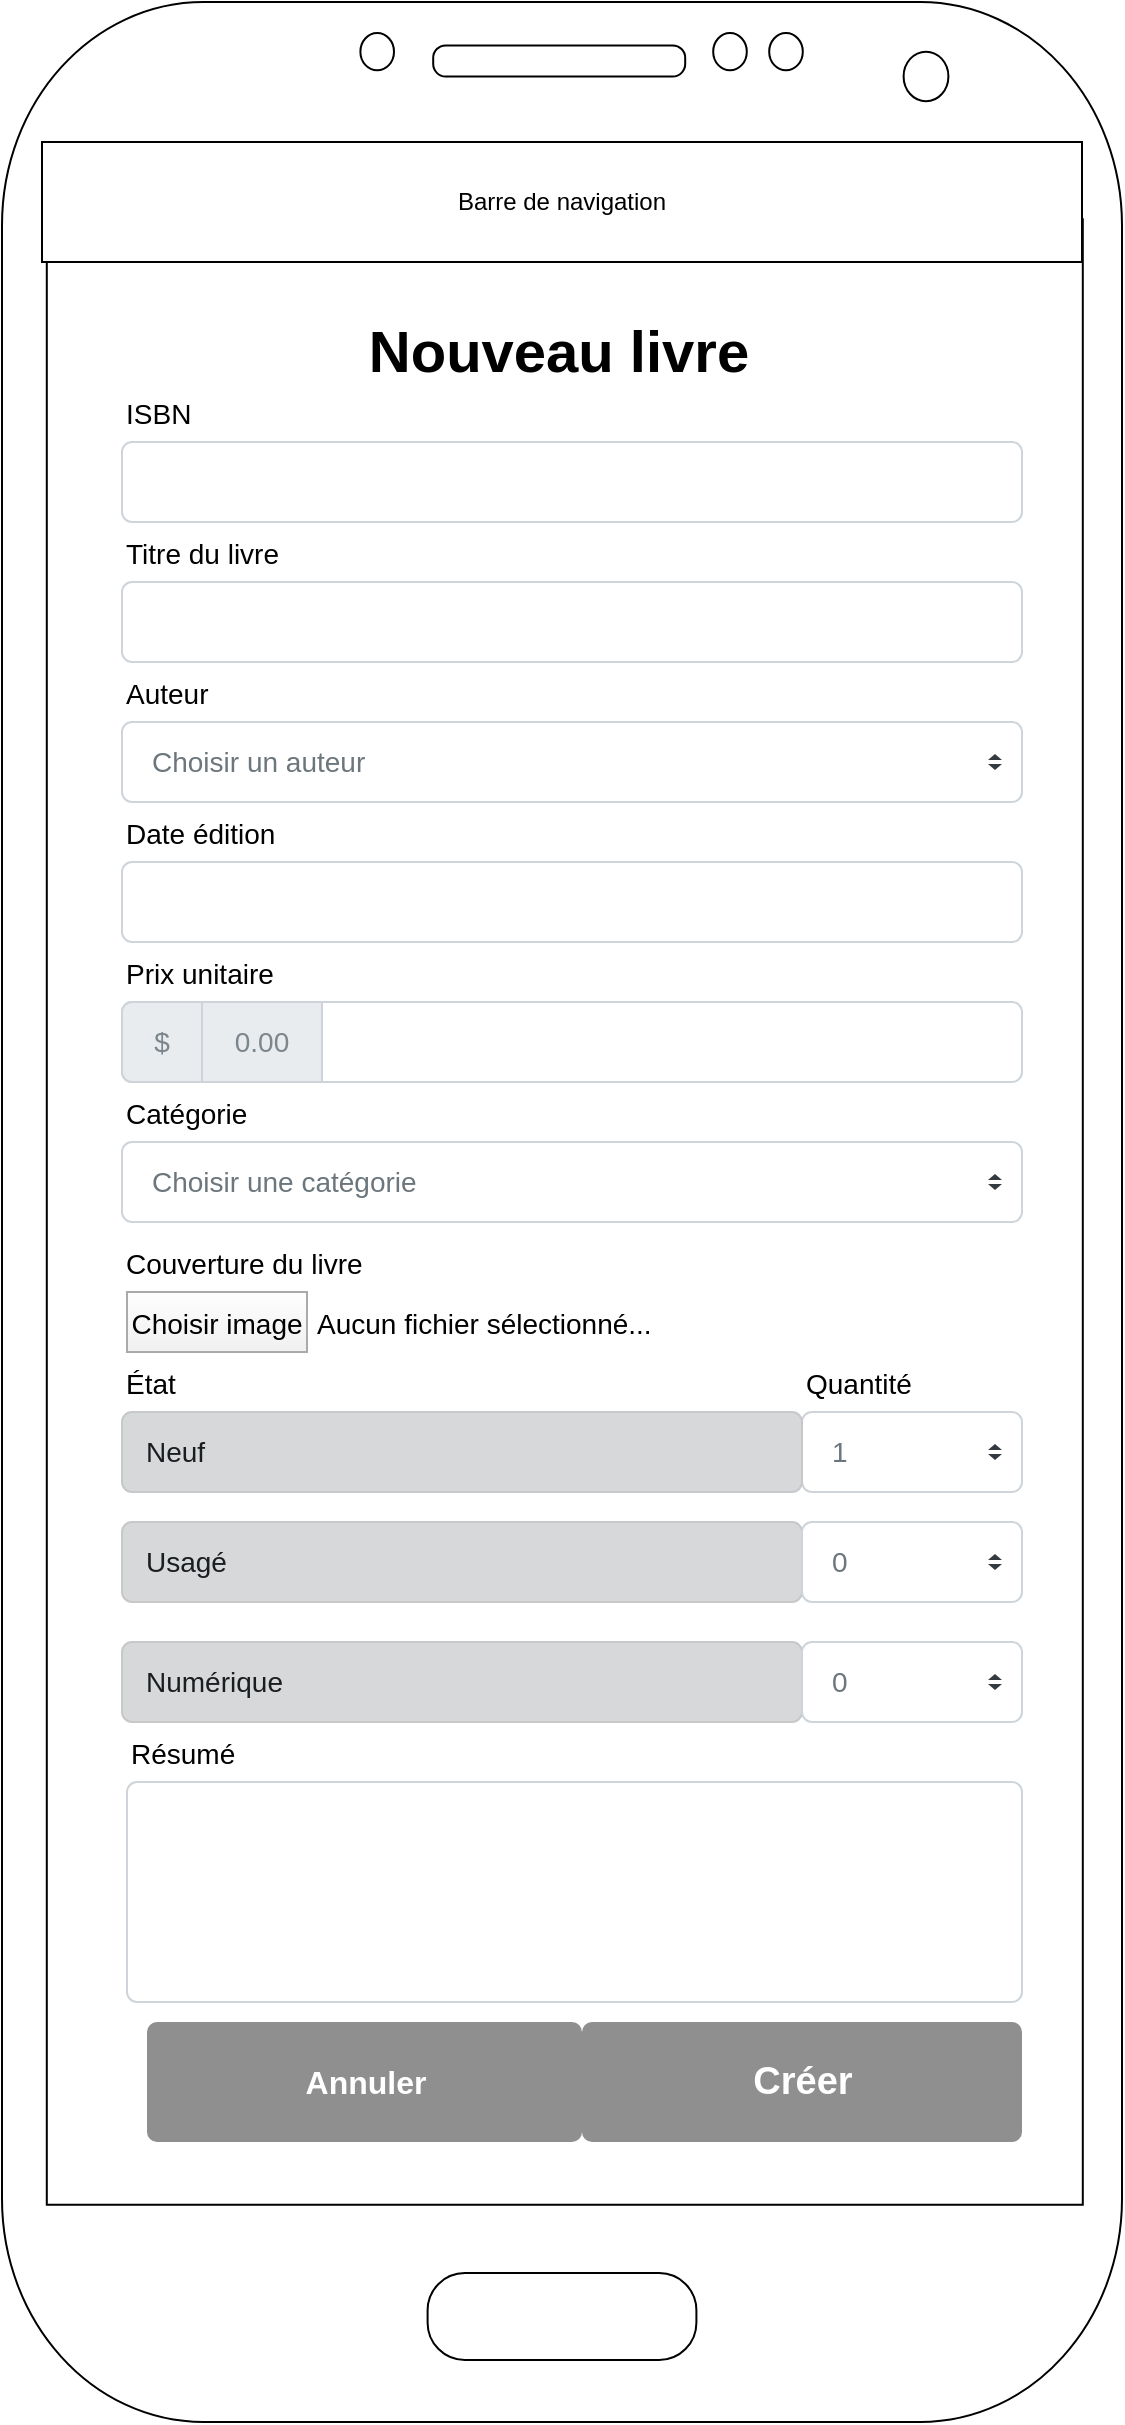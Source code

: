 <mxfile version="20.2.3" type="device"><diagram id="3M2_sD9lSML2Bdx2pEZl" name="Page-1"><mxGraphModel dx="2117" dy="1098" grid="1" gridSize="10" guides="1" tooltips="1" connect="1" arrows="1" fold="1" page="1" pageScale="1" pageWidth="827" pageHeight="1169" math="0" shadow="0"><root><mxCell id="0"/><mxCell id="1" parent="0"/><mxCell id="55dhiOcAt7gk3NpKwznk-15" value="" style="verticalLabelPosition=bottom;verticalAlign=top;html=1;shadow=0;dashed=0;strokeWidth=1;shape=mxgraph.android.phone2;fillStyle=auto;fontSize=19;" parent="1" vertex="1"><mxGeometry x="110" y="60" width="560" height="1210" as="geometry"/></mxCell><mxCell id="_zoGtXDnthxCsJBWHSZ2-1" value="Barre de navigation" style="rounded=0;whiteSpace=wrap;html=1;" parent="1" vertex="1"><mxGeometry x="130" y="130" width="520" height="60" as="geometry"/></mxCell><mxCell id="7GPDIDM-AZZUeODAEIZf-121" value="ISBN" style="fillColor=none;strokeColor=none;align=left;fontSize=14;" parent="1" vertex="1"><mxGeometry x="170" y="250" width="100" height="30" as="geometry"/></mxCell><mxCell id="7GPDIDM-AZZUeODAEIZf-124" value="" style="html=1;shadow=0;dashed=0;shape=mxgraph.bootstrap.rrect;rSize=5;fillColor=#ffffff;strokeColor=#CED4DA;align=left;spacing=15;fontSize=14;fontColor=#6C767D;" parent="1" vertex="1"><mxGeometry x="170" y="280" width="450" height="40" as="geometry"/></mxCell><mxCell id="7GPDIDM-AZZUeODAEIZf-125" value="Résumé" style="fillColor=none;strokeColor=none;align=left;fontSize=14;" parent="1" vertex="1"><mxGeometry x="172.5" y="920" width="100" height="30" as="geometry"/></mxCell><mxCell id="7GPDIDM-AZZUeODAEIZf-126" value="" style="html=1;shadow=0;dashed=0;shape=mxgraph.bootstrap.rrect;rSize=5;fillColor=#ffffff;strokeColor=#CED4DA;align=left;spacing=15;fontSize=14;fontColor=#6C767D;" parent="1" vertex="1"><mxGeometry x="172.5" y="950" width="447.5" height="110" as="geometry"/></mxCell><mxCell id="7GPDIDM-AZZUeODAEIZf-127" value="&lt;font style=&quot;font-size: 19px;&quot;&gt;&lt;b&gt;Créer&lt;/b&gt;&lt;/font&gt;" style="html=1;shadow=0;dashed=0;shape=mxgraph.bootstrap.rrect;rSize=5;fillColor=#8F8F8F;strokeColor=none;align=center;spacing=15;fontSize=14;fontColor=#ffffff;" parent="1" vertex="1"><mxGeometry x="400" y="1070" width="220" height="60" as="geometry"/></mxCell><mxCell id="7GPDIDM-AZZUeODAEIZf-128" value="Choisir un auteur" style="html=1;shadow=0;dashed=0;shape=mxgraph.bootstrap.rrect;rSize=5;fillColor=#ffffff;strokeColor=#CED4DA;align=left;spacing=15;fontSize=14;fontColor=#6C767D;" parent="1" vertex="1"><mxGeometry x="170" y="420" width="450" height="40" as="geometry"/></mxCell><mxCell id="7GPDIDM-AZZUeODAEIZf-129" value="" style="shape=triangle;direction=south;fillColor=#343A40;strokeColor=none;perimeter=none;" parent="7GPDIDM-AZZUeODAEIZf-128" vertex="1"><mxGeometry x="1" y="0.5" width="7" height="3" relative="1" as="geometry"><mxPoint x="-17" y="1" as="offset"/></mxGeometry></mxCell><mxCell id="7GPDIDM-AZZUeODAEIZf-130" value="" style="shape=triangle;direction=north;fillColor=#343A40;strokeColor=none;perimeter=none;" parent="7GPDIDM-AZZUeODAEIZf-128" vertex="1"><mxGeometry x="1" y="0.5" width="7" height="3" relative="1" as="geometry"><mxPoint x="-17" y="-4" as="offset"/></mxGeometry></mxCell><mxCell id="7GPDIDM-AZZUeODAEIZf-131" value="Auteur" style="fillColor=none;strokeColor=none;align=left;fontSize=14;" parent="1" vertex="1"><mxGeometry x="170" y="390" width="100" height="30" as="geometry"/></mxCell><mxCell id="7GPDIDM-AZZUeODAEIZf-132" value="&lt;font size=&quot;1&quot; style=&quot;&quot;&gt;&lt;b style=&quot;font-size: 29px;&quot;&gt;Nouveau livre&lt;/b&gt;&lt;/font&gt;" style="text;html=1;align=center;verticalAlign=middle;resizable=0;points=[];autosize=1;strokeColor=none;fillColor=none;fontSize=14;" parent="1" vertex="1"><mxGeometry x="282.5" y="210" width="210" height="50" as="geometry"/></mxCell><mxCell id="7GPDIDM-AZZUeODAEIZf-133" value="1" style="html=1;shadow=0;dashed=0;shape=mxgraph.bootstrap.rrect;rSize=5;fillColor=#ffffff;strokeColor=#CED4DA;align=left;spacing=15;fontSize=14;fontColor=#6C767D;" parent="1" vertex="1"><mxGeometry x="510" y="765" width="110" height="40" as="geometry"/></mxCell><mxCell id="7GPDIDM-AZZUeODAEIZf-134" value="" style="shape=triangle;direction=south;fillColor=#343A40;strokeColor=none;perimeter=none;" parent="7GPDIDM-AZZUeODAEIZf-133" vertex="1"><mxGeometry x="1" y="0.5" width="7" height="3" relative="1" as="geometry"><mxPoint x="-17" y="1" as="offset"/></mxGeometry></mxCell><mxCell id="7GPDIDM-AZZUeODAEIZf-135" value="" style="shape=triangle;direction=north;fillColor=#343A40;strokeColor=none;perimeter=none;" parent="7GPDIDM-AZZUeODAEIZf-133" vertex="1"><mxGeometry x="1" y="0.5" width="7" height="3" relative="1" as="geometry"><mxPoint x="-17" y="-4" as="offset"/></mxGeometry></mxCell><mxCell id="7GPDIDM-AZZUeODAEIZf-136" value="Couverture du livre" style="fillColor=none;strokeColor=none;align=left;fontSize=14;" parent="1" vertex="1"><mxGeometry x="170" y="670" width="150" height="40" as="geometry"/></mxCell><mxCell id="7GPDIDM-AZZUeODAEIZf-137" value="Choisir image" style="fillColor=#FEFEFE;strokeColor=#AAAAAA;fontSize=14;gradientColor=#F0F0F0;" parent="1" vertex="1"><mxGeometry x="172.5" y="705" width="90" height="30" as="geometry"/></mxCell><mxCell id="7GPDIDM-AZZUeODAEIZf-138" value="Aucun fichier sélectionné..." style="fillColor=none;strokeColor=none;align=left;fontSize=14;spacing=5;" parent="1" vertex="1"><mxGeometry x="262.5" y="705" width="100" height="30" as="geometry"/></mxCell><mxCell id="7GPDIDM-AZZUeODAEIZf-139" value="" style="html=1;shadow=0;dashed=0;shape=mxgraph.bootstrap.rrect;rSize=5;strokeColor=#CED4DA;html=1;whiteSpace=wrap;fillColor=#FFFFFF;fontColor=#7D868C;align=left;spacing=15;spacingLeft=40;fontSize=14;" parent="1" vertex="1"><mxGeometry x="170" y="560" width="450" height="40" as="geometry"/></mxCell><mxCell id="7GPDIDM-AZZUeODAEIZf-140" value="$" style="html=1;shadow=0;dashed=0;shape=mxgraph.bootstrap.leftButton;strokeColor=inherit;gradientColor=inherit;fontColor=inherit;fillColor=#E9ECEF;rSize=5;perimeter=none;whiteSpace=wrap;resizeHeight=1;fontSize=14;" parent="7GPDIDM-AZZUeODAEIZf-139" vertex="1"><mxGeometry width="40" height="40" relative="1" as="geometry"/></mxCell><mxCell id="7GPDIDM-AZZUeODAEIZf-141" value="0.00" style="html=1;shadow=0;dashed=0;strokeColor=inherit;gradientColor=inherit;fontColor=inherit;fillColor=#E9ECEF;perimeter=none;whiteSpace=wrap;resizeHeight=1;fontSize=14;" parent="7GPDIDM-AZZUeODAEIZf-139" vertex="1"><mxGeometry width="60" height="40" relative="1" as="geometry"><mxPoint x="40" as="offset"/></mxGeometry></mxCell><mxCell id="7GPDIDM-AZZUeODAEIZf-142" value="Prix unitaire" style="fillColor=none;strokeColor=none;align=left;fontSize=14;" parent="1" vertex="1"><mxGeometry x="170" y="530" width="100" height="30" as="geometry"/></mxCell><mxCell id="7GPDIDM-AZZUeODAEIZf-143" value="État" style="fillColor=none;strokeColor=none;align=left;fontSize=14;" parent="1" vertex="1"><mxGeometry x="170" y="735" width="100" height="30" as="geometry"/></mxCell><mxCell id="7GPDIDM-AZZUeODAEIZf-144" value="" style="html=1;shadow=0;dashed=0;shape=mxgraph.bootstrap.rrect;rSize=5;fillColor=#ffffff;strokeColor=#CED4DA;align=left;spacing=15;fontSize=14;fontColor=#6C767D;" parent="1" vertex="1"><mxGeometry x="170" y="490" width="450" height="40" as="geometry"/></mxCell><mxCell id="7GPDIDM-AZZUeODAEIZf-145" value="Date édition" style="fillColor=none;strokeColor=none;align=left;fontSize=14;" parent="1" vertex="1"><mxGeometry x="170" y="460" width="100" height="30" as="geometry"/></mxCell><mxCell id="7GPDIDM-AZZUeODAEIZf-146" value="Neuf" style="html=1;shadow=0;dashed=0;shape=mxgraph.bootstrap.rrect;rSize=5;strokeColor=#C6C8CA;strokeWidth=1;fillColor=#D6D8D9;fontColor=#1B1E21;whiteSpace=wrap;align=left;verticalAlign=middle;spacingLeft=10;fontSize=14;" parent="1" vertex="1"><mxGeometry x="170" y="765" width="340" height="40" as="geometry"/></mxCell><mxCell id="7GPDIDM-AZZUeODAEIZf-147" value="Quantité" style="fillColor=none;strokeColor=none;align=left;fontSize=14;" parent="1" vertex="1"><mxGeometry x="510" y="735" width="100" height="30" as="geometry"/></mxCell><mxCell id="7GPDIDM-AZZUeODAEIZf-151" value="Usagé" style="html=1;shadow=0;dashed=0;shape=mxgraph.bootstrap.rrect;rSize=5;strokeColor=#C6C8CA;strokeWidth=1;fillColor=#D6D8D9;fontColor=#1B1E21;whiteSpace=wrap;align=left;verticalAlign=middle;spacingLeft=10;fontSize=14;" parent="1" vertex="1"><mxGeometry x="170" y="820" width="340" height="40" as="geometry"/></mxCell><mxCell id="7GPDIDM-AZZUeODAEIZf-155" value="Numérique" style="html=1;shadow=0;dashed=0;shape=mxgraph.bootstrap.rrect;rSize=5;strokeColor=#C6C8CA;strokeWidth=1;fillColor=#D6D8D9;fontColor=#1B1E21;whiteSpace=wrap;align=left;verticalAlign=middle;spacingLeft=10;fontSize=14;" parent="1" vertex="1"><mxGeometry x="170" y="880" width="340" height="40" as="geometry"/></mxCell><mxCell id="7GPDIDM-AZZUeODAEIZf-156" value="Choisir une catégorie" style="html=1;shadow=0;dashed=0;shape=mxgraph.bootstrap.rrect;rSize=5;fillColor=#ffffff;strokeColor=#CED4DA;align=left;spacing=15;fontSize=14;fontColor=#6C767D;" parent="1" vertex="1"><mxGeometry x="170" y="630" width="450" height="40" as="geometry"/></mxCell><mxCell id="7GPDIDM-AZZUeODAEIZf-157" value="" style="shape=triangle;direction=south;fillColor=#343A40;strokeColor=none;perimeter=none;" parent="7GPDIDM-AZZUeODAEIZf-156" vertex="1"><mxGeometry x="1" y="0.5" width="7" height="3" relative="1" as="geometry"><mxPoint x="-17" y="1" as="offset"/></mxGeometry></mxCell><mxCell id="7GPDIDM-AZZUeODAEIZf-158" value="" style="shape=triangle;direction=north;fillColor=#343A40;strokeColor=none;perimeter=none;" parent="7GPDIDM-AZZUeODAEIZf-156" vertex="1"><mxGeometry x="1" y="0.5" width="7" height="3" relative="1" as="geometry"><mxPoint x="-17" y="-4" as="offset"/></mxGeometry></mxCell><mxCell id="7GPDIDM-AZZUeODAEIZf-159" value="Catégorie" style="fillColor=none;strokeColor=none;align=left;fontSize=14;" parent="7GPDIDM-AZZUeODAEIZf-156" vertex="1"><mxGeometry y="-30" width="142.857" height="30" as="geometry"/></mxCell><mxCell id="7GPDIDM-AZZUeODAEIZf-160" value="Titre du livre" style="fillColor=none;strokeColor=none;align=left;fontSize=14;" parent="1" vertex="1"><mxGeometry x="170" y="320" width="100" height="30" as="geometry"/></mxCell><mxCell id="7GPDIDM-AZZUeODAEIZf-161" value="" style="html=1;shadow=0;dashed=0;shape=mxgraph.bootstrap.rrect;rSize=5;fillColor=#ffffff;strokeColor=#CED4DA;align=left;spacing=15;fontSize=14;fontColor=#6C767D;" parent="1" vertex="1"><mxGeometry x="170" y="350" width="450" height="40" as="geometry"/></mxCell><mxCell id="7GPDIDM-AZZUeODAEIZf-163" value="0" style="html=1;shadow=0;dashed=0;shape=mxgraph.bootstrap.rrect;rSize=5;fillColor=#ffffff;strokeColor=#CED4DA;align=left;spacing=15;fontSize=14;fontColor=#6C767D;" parent="1" vertex="1"><mxGeometry x="510" y="820" width="110" height="40" as="geometry"/></mxCell><mxCell id="7GPDIDM-AZZUeODAEIZf-164" value="" style="shape=triangle;direction=south;fillColor=#343A40;strokeColor=none;perimeter=none;" parent="7GPDIDM-AZZUeODAEIZf-163" vertex="1"><mxGeometry x="1" y="0.5" width="7" height="3" relative="1" as="geometry"><mxPoint x="-17" y="1" as="offset"/></mxGeometry></mxCell><mxCell id="7GPDIDM-AZZUeODAEIZf-165" value="" style="shape=triangle;direction=north;fillColor=#343A40;strokeColor=none;perimeter=none;" parent="7GPDIDM-AZZUeODAEIZf-163" vertex="1"><mxGeometry x="1" y="0.5" width="7" height="3" relative="1" as="geometry"><mxPoint x="-17" y="-4" as="offset"/></mxGeometry></mxCell><mxCell id="7GPDIDM-AZZUeODAEIZf-166" value="0" style="html=1;shadow=0;dashed=0;shape=mxgraph.bootstrap.rrect;rSize=5;fillColor=#ffffff;strokeColor=#CED4DA;align=left;spacing=15;fontSize=14;fontColor=#6C767D;" parent="1" vertex="1"><mxGeometry x="510" y="880" width="110" height="40" as="geometry"/></mxCell><mxCell id="7GPDIDM-AZZUeODAEIZf-167" value="" style="shape=triangle;direction=south;fillColor=#343A40;strokeColor=none;perimeter=none;" parent="7GPDIDM-AZZUeODAEIZf-166" vertex="1"><mxGeometry x="1" y="0.5" width="7" height="3" relative="1" as="geometry"><mxPoint x="-17" y="1" as="offset"/></mxGeometry></mxCell><mxCell id="7GPDIDM-AZZUeODAEIZf-168" value="" style="shape=triangle;direction=north;fillColor=#343A40;strokeColor=none;perimeter=none;" parent="7GPDIDM-AZZUeODAEIZf-166" vertex="1"><mxGeometry x="1" y="0.5" width="7" height="3" relative="1" as="geometry"><mxPoint x="-17" y="-4" as="offset"/></mxGeometry></mxCell><mxCell id="7GPDIDM-AZZUeODAEIZf-169" value="Annuler" style="html=1;shadow=0;dashed=0;shape=mxgraph.bootstrap.rrect;rSize=5;strokeColor=none;strokeWidth=1;fillColor=#8F8F8F;fontColor=#FFFFFF;whiteSpace=wrap;align=center;verticalAlign=middle;spacingLeft=0;fontStyle=1;fontSize=16;spacing=5;" parent="1" vertex="1"><mxGeometry x="182.5" y="1070" width="217.5" height="60" as="geometry"/></mxCell></root></mxGraphModel></diagram></mxfile>